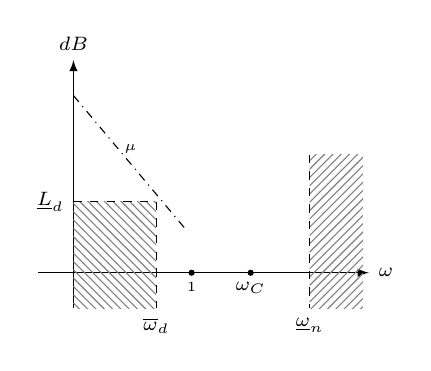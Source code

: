 ﻿\begin{tikzpicture} [scale=1.5]

% Assi e punto
	\draw[-latex] (-0.3, 0) -- (2.5, 0) node[right] {$\scriptstyle \omega$};
	\draw[-latex] (0, -0.3) -- (0, 1.8) node[above] {$\scriptstyle dB$};
	\filldraw (1, 0) circle (0.6pt) node (one) [below] {$\scriptscriptstyle 1$};
	\filldraw (1.5, 0) circle (0.6pt) node (one) [below] {$\scriptstyle \omega_{\scriptscriptstyle C}$};
% Vincolo guadagno
	\draw [dashdotted] (0, 1.5) --++ (-50:1.5) 
		node [midway, above] {$\scriptscriptstyle \mu$};
% Vincolo banda ingressi
	\fill [pattern = north west lines, pattern color=gray]
		(0, 0.6) rectangle (0.7, -0.3);
	\draw [dashed] (0, 0.6) --++ (0.7, 0) 
		node (one) [left, pos=0] {$\scriptstyle \underline{L}_{d}$};
	\draw [dashed] (0.7, 0.6) --++ (0, -0.9) 
		node (one) [below] {$\scriptstyle \overline{\omega}_{d}$};
% Vincolo errore di misura
	\fill [pattern = north east lines, pattern color=gray]
		(2, 1) rectangle (2.45, -0.3);
	\draw [dashed] (2, 1) --++ (0, -1.3) 
		node (one) [below] {$\scriptstyle \underline{\omega}_{n}$};
\end{tikzpicture}